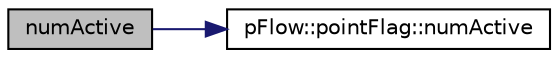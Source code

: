 digraph "numActive"
{
 // LATEX_PDF_SIZE
  edge [fontname="Helvetica",fontsize="10",labelfontname="Helvetica",labelfontsize="10"];
  node [fontname="Helvetica",fontsize="10",shape=record];
  rankdir="LR";
  Node1 [label="numActive",height=0.2,width=0.4,color="black", fillcolor="grey75", style="filled", fontcolor="black",tooltip=" "];
  Node1 -> Node2 [color="midnightblue",fontsize="10",style="solid",fontname="Helvetica"];
  Node2 [label="pFlow::pointFlag::numActive",height=0.2,width=0.4,color="black", fillcolor="white", style="filled",URL="$classpFlow_1_1pointFlag.html#adf977479a67f3fafb8eda6074d7a932d",tooltip=" "];
}
